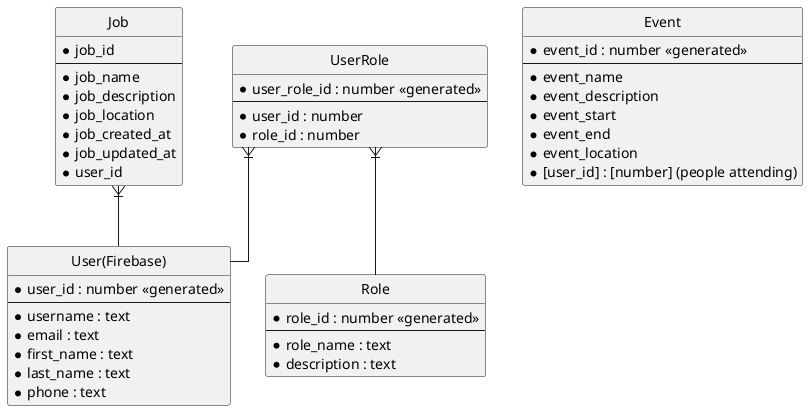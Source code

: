 @startuml

' hide the spot
hide circle

' avoid problems with angled crows feet
skinparam linetype ortho

entity "User(Firebase)" as user {
  *user_id : number <<generated>>
  --
  *username : text
  *email : text
  *first_name : text
  *last_name : text
  *phone : text
}

entity "Role" as role {
  *role_id : number <<generated>>
  --
  *role_name : text
  *description : text
}


entity "UserRole" as user_role {
  *user_role_id : number <<generated>>
  --
  *user_id : number
  *role_id : number
}

entity "Event" as event {
  *event_id : number <<generated>>
  --
  *event_name
  *event_description
  *event_start
  *event_end
  *event_location
  *[user_id] : [number] (people attending)
  }

entity "Job" as job {
  *job_id
  --
  *job_name
  *job_description
  *job_location
  *job_created_at
  *job_updated_at
  *user_id
  }

user_role }|-- user
user_role }|-- role

job }|-- user

@enduml
